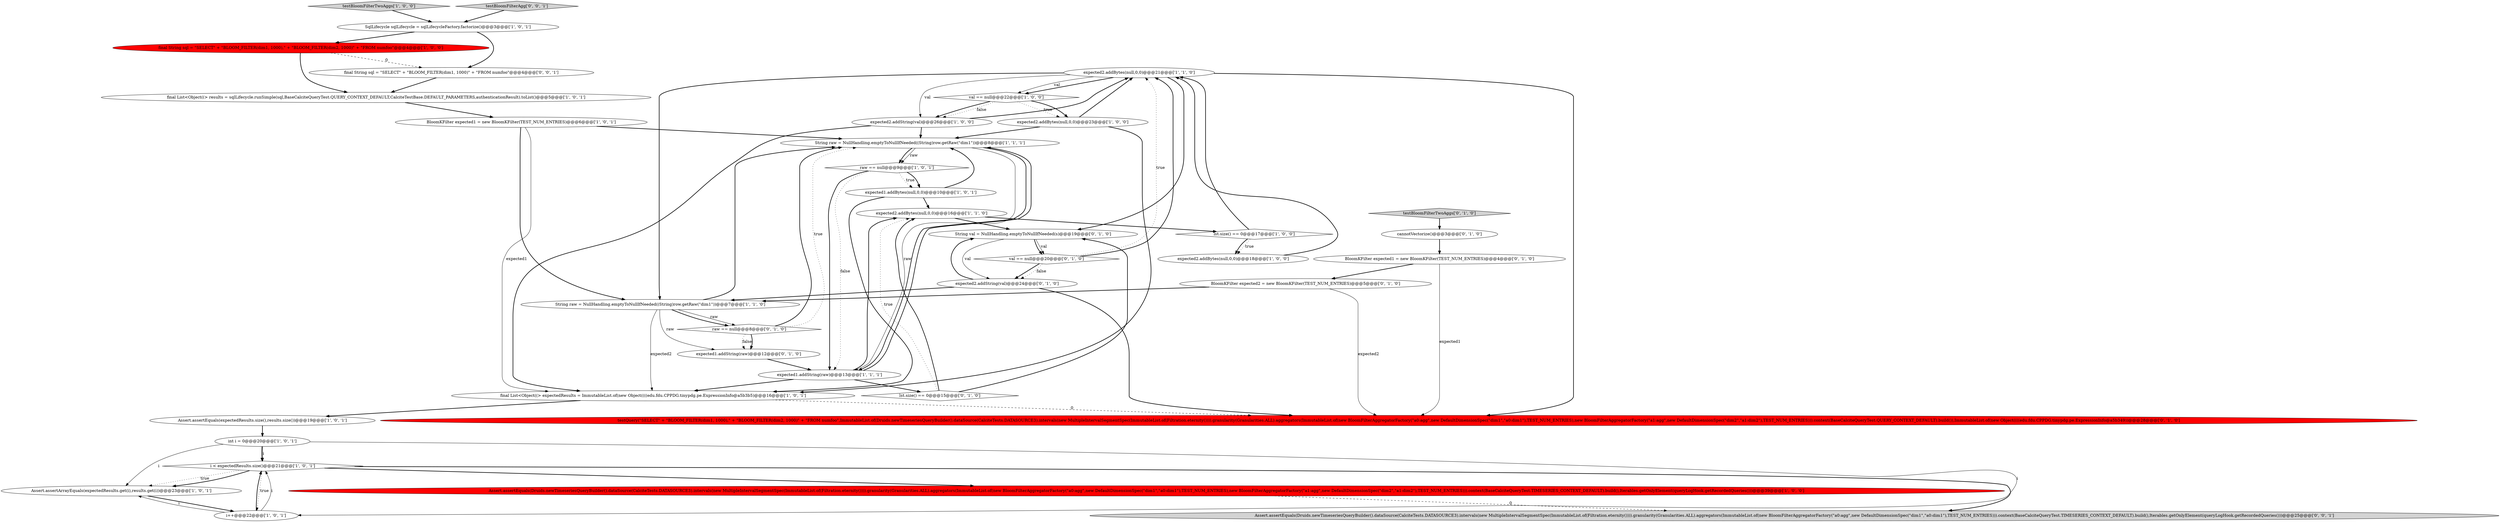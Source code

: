 digraph {
36 [style = filled, label = "Assert.assertEquals(Druids.newTimeseriesQueryBuilder().dataSource(CalciteTests.DATASOURCE3).intervals(new MultipleIntervalSegmentSpec(ImmutableList.of(Filtration.eternity()))).granularity(Granularities.ALL).aggregators(ImmutableList.of(new BloomFilterAggregatorFactory(\"a0:agg\",new DefaultDimensionSpec(\"dim1\",\"a0:dim1\"),TEST_NUM_ENTRIES))).context(BaseCalciteQueryTest.TIMESERIES_CONTEXT_DEFAULT).build(),Iterables.getOnlyElement(queryLogHook.getRecordedQueries()))@@@25@@@['0', '0', '1']", fillcolor = lightgray, shape = ellipse image = "AAA0AAABBB3BBB"];
25 [style = filled, label = "testQuery(\"SELECT\" + \"BLOOM_FILTER(dim1, 1000),\" + \"BLOOM_FILTER(dim2, 1000)\" + \"FROM numfoo\",ImmutableList.of(Druids.newTimeseriesQueryBuilder().dataSource(CalciteTests.DATASOURCE3).intervals(new MultipleIntervalSegmentSpec(ImmutableList.of(Filtration.eternity()))).granularity(Granularities.ALL).aggregators(ImmutableList.of(new BloomFilterAggregatorFactory(\"a0:agg\",new DefaultDimensionSpec(\"dim1\",\"a0:dim1\"),TEST_NUM_ENTRIES),new BloomFilterAggregatorFactory(\"a1:agg\",new DefaultDimensionSpec(\"dim2\",\"a1:dim2\"),TEST_NUM_ENTRIES))).context(BaseCalciteQueryTest.QUERY_CONTEXT_DEFAULT).build()),ImmutableList.of(new Object((((edu.fdu.CPPDG.tinypdg.pe.ExpressionInfo@a5b349))@@@28@@@['0', '1', '0']", fillcolor = red, shape = ellipse image = "AAA1AAABBB2BBB"];
6 [style = filled, label = "expected2.addBytes(null,0,0)@@@18@@@['1', '0', '0']", fillcolor = white, shape = ellipse image = "AAA0AAABBB1BBB"];
3 [style = filled, label = "String raw = NullHandling.emptyToNullIfNeeded((String)row.getRaw(\"dim1\"))@@@8@@@['1', '1', '1']", fillcolor = white, shape = ellipse image = "AAA0AAABBB1BBB"];
20 [style = filled, label = "raw == null@@@9@@@['1', '0', '1']", fillcolor = white, shape = diamond image = "AAA0AAABBB1BBB"];
13 [style = filled, label = "i < expectedResults.size()@@@21@@@['1', '0', '1']", fillcolor = white, shape = diamond image = "AAA0AAABBB1BBB"];
0 [style = filled, label = "expected1.addBytes(null,0,0)@@@10@@@['1', '0', '1']", fillcolor = white, shape = ellipse image = "AAA0AAABBB1BBB"];
4 [style = filled, label = "expected2.addBytes(null,0,0)@@@21@@@['1', '1', '0']", fillcolor = white, shape = ellipse image = "AAA0AAABBB1BBB"];
26 [style = filled, label = "raw == null@@@8@@@['0', '1', '0']", fillcolor = white, shape = diamond image = "AAA0AAABBB2BBB"];
22 [style = filled, label = "expected1.addString(raw)@@@13@@@['1', '1', '1']", fillcolor = white, shape = ellipse image = "AAA0AAABBB1BBB"];
24 [style = filled, label = "lst.size() == 0@@@15@@@['0', '1', '0']", fillcolor = white, shape = diamond image = "AAA0AAABBB2BBB"];
27 [style = filled, label = "expected2.addString(val)@@@24@@@['0', '1', '0']", fillcolor = white, shape = ellipse image = "AAA0AAABBB2BBB"];
32 [style = filled, label = "BloomKFilter expected1 = new BloomKFilter(TEST_NUM_ENTRIES)@@@4@@@['0', '1', '0']", fillcolor = white, shape = ellipse image = "AAA0AAABBB2BBB"];
14 [style = filled, label = "expected2.addString(val)@@@26@@@['1', '0', '0']", fillcolor = white, shape = ellipse image = "AAA0AAABBB1BBB"];
1 [style = filled, label = "SqlLifecycle sqlLifecycle = sqlLifecycleFactory.factorize()@@@3@@@['1', '0', '1']", fillcolor = white, shape = ellipse image = "AAA0AAABBB1BBB"];
16 [style = filled, label = "int i = 0@@@20@@@['1', '0', '1']", fillcolor = white, shape = ellipse image = "AAA0AAABBB1BBB"];
19 [style = filled, label = "testBloomFilterTwoAggs['1', '0', '0']", fillcolor = lightgray, shape = diamond image = "AAA0AAABBB1BBB"];
17 [style = filled, label = "final List<Object((> expectedResults = ImmutableList.of(new Object((((edu.fdu.CPPDG.tinypdg.pe.ExpressionInfo@a5b3b5)@@@16@@@['1', '0', '1']", fillcolor = white, shape = ellipse image = "AAA0AAABBB1BBB"];
11 [style = filled, label = "Assert.assertEquals(expectedResults.size(),results.size())@@@19@@@['1', '0', '1']", fillcolor = white, shape = ellipse image = "AAA0AAABBB1BBB"];
30 [style = filled, label = "BloomKFilter expected2 = new BloomKFilter(TEST_NUM_ENTRIES)@@@5@@@['0', '1', '0']", fillcolor = white, shape = ellipse image = "AAA0AAABBB2BBB"];
35 [style = filled, label = "final String sql = \"SELECT\" + \"BLOOM_FILTER(dim1, 1000)\" + \"FROM numfoo\"@@@4@@@['0', '0', '1']", fillcolor = white, shape = ellipse image = "AAA0AAABBB3BBB"];
37 [style = filled, label = "testBloomFilterAgg['0', '0', '1']", fillcolor = lightgray, shape = diamond image = "AAA0AAABBB3BBB"];
28 [style = filled, label = "expected1.addString(raw)@@@12@@@['0', '1', '0']", fillcolor = white, shape = ellipse image = "AAA0AAABBB2BBB"];
10 [style = filled, label = "Assert.assertArrayEquals(expectedResults.get(i),results.get(i))@@@23@@@['1', '0', '1']", fillcolor = white, shape = ellipse image = "AAA0AAABBB1BBB"];
12 [style = filled, label = "String raw = NullHandling.emptyToNullIfNeeded((String)row.getRaw(\"dim1\"))@@@7@@@['1', '1', '0']", fillcolor = white, shape = ellipse image = "AAA0AAABBB1BBB"];
18 [style = filled, label = "expected2.addBytes(null,0,0)@@@16@@@['1', '1', '0']", fillcolor = white, shape = ellipse image = "AAA0AAABBB1BBB"];
8 [style = filled, label = "i++@@@22@@@['1', '0', '1']", fillcolor = white, shape = ellipse image = "AAA0AAABBB1BBB"];
31 [style = filled, label = "testBloomFilterTwoAggs['0', '1', '0']", fillcolor = lightgray, shape = diamond image = "AAA0AAABBB2BBB"];
9 [style = filled, label = "val == null@@@22@@@['1', '0', '0']", fillcolor = white, shape = diamond image = "AAA0AAABBB1BBB"];
33 [style = filled, label = "val == null@@@20@@@['0', '1', '0']", fillcolor = white, shape = diamond image = "AAA0AAABBB2BBB"];
5 [style = filled, label = "final List<Object((> results = sqlLifecycle.runSimple(sql,BaseCalciteQueryTest.QUERY_CONTEXT_DEFAULT,CalciteTestBase.DEFAULT_PARAMETERS,authenticationResult).toList()@@@5@@@['1', '0', '1']", fillcolor = white, shape = ellipse image = "AAA0AAABBB1BBB"];
23 [style = filled, label = "BloomKFilter expected1 = new BloomKFilter(TEST_NUM_ENTRIES)@@@6@@@['1', '0', '1']", fillcolor = white, shape = ellipse image = "AAA0AAABBB1BBB"];
15 [style = filled, label = "expected2.addBytes(null,0,0)@@@23@@@['1', '0', '0']", fillcolor = white, shape = ellipse image = "AAA0AAABBB1BBB"];
34 [style = filled, label = "String val = NullHandling.emptyToNullIfNeeded(s)@@@19@@@['0', '1', '0']", fillcolor = white, shape = ellipse image = "AAA0AAABBB2BBB"];
21 [style = filled, label = "final String sql = \"SELECT\" + \"BLOOM_FILTER(dim1, 1000),\" + \"BLOOM_FILTER(dim2, 1000)\" + \"FROM numfoo\"@@@4@@@['1', '0', '0']", fillcolor = red, shape = ellipse image = "AAA1AAABBB1BBB"];
2 [style = filled, label = "Assert.assertEquals(Druids.newTimeseriesQueryBuilder().dataSource(CalciteTests.DATASOURCE3).intervals(new MultipleIntervalSegmentSpec(ImmutableList.of(Filtration.eternity()))).granularity(Granularities.ALL).aggregators(ImmutableList.of(new BloomFilterAggregatorFactory(\"a0:agg\",new DefaultDimensionSpec(\"dim1\",\"a0:dim1\"),TEST_NUM_ENTRIES),new BloomFilterAggregatorFactory(\"a1:agg\",new DefaultDimensionSpec(\"dim2\",\"a1:dim2\"),TEST_NUM_ENTRIES))).context(BaseCalciteQueryTest.TIMESERIES_CONTEXT_DEFAULT).build(),Iterables.getOnlyElement(queryLogHook.getRecordedQueries()))@@@39@@@['1', '0', '0']", fillcolor = red, shape = ellipse image = "AAA1AAABBB1BBB"];
29 [style = filled, label = "cannotVectorize()@@@3@@@['0', '1', '0']", fillcolor = white, shape = ellipse image = "AAA0AAABBB2BBB"];
7 [style = filled, label = "lst.size() == 0@@@17@@@['1', '0', '0']", fillcolor = white, shape = diamond image = "AAA0AAABBB1BBB"];
14->3 [style = bold, label=""];
4->25 [style = bold, label=""];
20->0 [style = dotted, label="true"];
20->0 [style = bold, label=""];
12->17 [style = solid, label="expected2"];
24->34 [style = bold, label=""];
14->17 [style = bold, label=""];
34->33 [style = solid, label="val"];
13->10 [style = dotted, label="true"];
16->10 [style = solid, label="i"];
26->28 [style = dotted, label="false"];
19->1 [style = bold, label=""];
15->17 [style = bold, label=""];
2->36 [style = dashed, label="0"];
10->8 [style = bold, label=""];
1->21 [style = bold, label=""];
4->9 [style = solid, label="val"];
13->36 [style = bold, label=""];
9->14 [style = bold, label=""];
23->12 [style = bold, label=""];
9->15 [style = dotted, label="true"];
26->28 [style = bold, label=""];
23->17 [style = solid, label="expected1"];
12->28 [style = solid, label="raw"];
27->25 [style = bold, label=""];
12->26 [style = solid, label="raw"];
3->22 [style = solid, label="raw"];
0->3 [style = bold, label=""];
11->16 [style = bold, label=""];
7->6 [style = dotted, label="true"];
33->4 [style = dotted, label="true"];
27->12 [style = bold, label=""];
5->23 [style = bold, label=""];
0->17 [style = bold, label=""];
9->14 [style = dotted, label="false"];
3->20 [style = solid, label="raw"];
37->1 [style = bold, label=""];
34->33 [style = bold, label=""];
31->29 [style = bold, label=""];
1->35 [style = bold, label=""];
23->3 [style = bold, label=""];
24->18 [style = bold, label=""];
33->27 [style = bold, label=""];
26->3 [style = dotted, label="true"];
35->5 [style = bold, label=""];
6->4 [style = bold, label=""];
22->18 [style = bold, label=""];
29->32 [style = bold, label=""];
7->6 [style = bold, label=""];
22->17 [style = bold, label=""];
18->7 [style = bold, label=""];
16->8 [style = solid, label="i"];
24->18 [style = dotted, label="true"];
14->4 [style = bold, label=""];
4->9 [style = bold, label=""];
13->10 [style = bold, label=""];
16->13 [style = bold, label=""];
20->22 [style = dotted, label="false"];
18->34 [style = bold, label=""];
26->3 [style = bold, label=""];
33->4 [style = bold, label=""];
7->4 [style = bold, label=""];
15->3 [style = bold, label=""];
32->30 [style = bold, label=""];
17->25 [style = dashed, label="0"];
21->5 [style = bold, label=""];
30->12 [style = bold, label=""];
27->34 [style = bold, label=""];
13->8 [style = dotted, label="true"];
8->10 [style = solid, label="i"];
4->12 [style = bold, label=""];
0->18 [style = bold, label=""];
12->3 [style = bold, label=""];
21->35 [style = dashed, label="0"];
4->14 [style = solid, label="val"];
33->27 [style = dotted, label="false"];
4->34 [style = bold, label=""];
28->22 [style = bold, label=""];
8->13 [style = bold, label=""];
13->2 [style = bold, label=""];
12->26 [style = bold, label=""];
3->22 [style = bold, label=""];
8->13 [style = solid, label="i"];
20->22 [style = bold, label=""];
34->27 [style = solid, label="val"];
22->3 [style = bold, label=""];
3->20 [style = bold, label=""];
30->25 [style = solid, label="expected2"];
9->15 [style = bold, label=""];
15->4 [style = bold, label=""];
16->13 [style = solid, label="i"];
22->24 [style = bold, label=""];
32->25 [style = solid, label="expected1"];
17->11 [style = bold, label=""];
}
